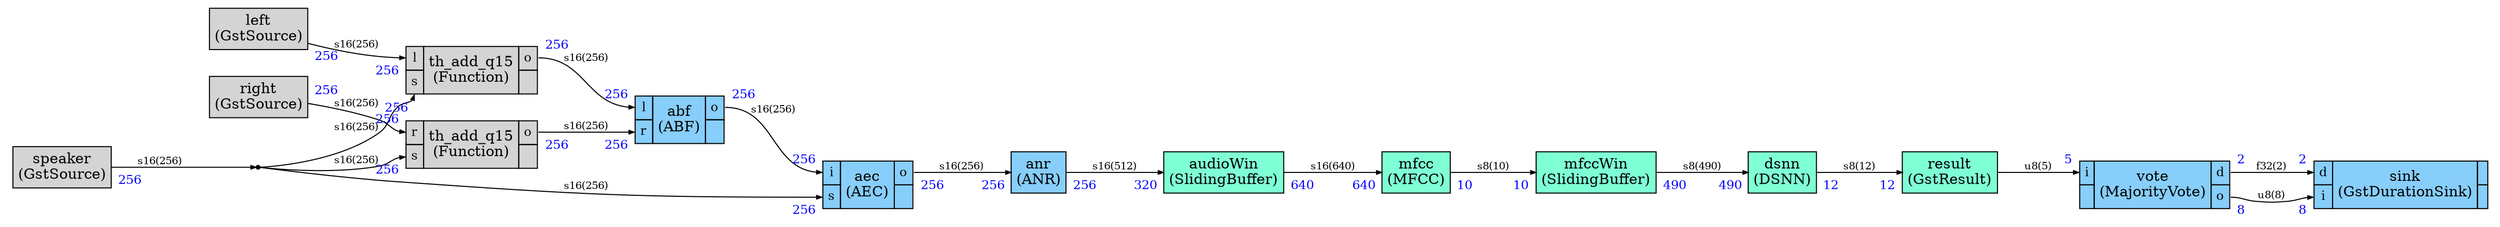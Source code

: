 



digraph structs {
    bgcolor = "white"
    node [shape=plaintext,color="black",fontcolor="black",fontname="Times-Roman"]
    rankdir=LR
    edge [arrowsize="0.5",color="black",fontcolor="black",fontname="Times-Roman"]



abf [label=<
<TABLE color="black" bgcolor="lightskyblue" BORDER="0" CELLBORDER="1" CELLSPACING="0" CELLPADDING="4">
  <TR>
    <TD PORT="l"><FONT POINT-SIZE="12.0" COLOR="black">l</FONT></TD>
    <TD ALIGN="CENTER" ROWSPAN="2"><FONT COLOR="black" POINT-SIZE="14.0">abf<BR/>(ABF)</FONT></TD>
    <TD PORT="o"><FONT POINT-SIZE="12.0" COLOR="black">o</FONT></TD>
  </TR>
<TR>
<TD PORT="r"><FONT POINT-SIZE="12.0" COLOR="black">r</FONT></TD>

 
<TD></TD></TR>

</TABLE>>];


aec [label=<
<TABLE color="black" bgcolor="lightskyblue" BORDER="0" CELLBORDER="1" CELLSPACING="0" CELLPADDING="4">
  <TR>
    <TD PORT="i"><FONT POINT-SIZE="12.0" COLOR="black">i</FONT></TD>
    <TD ALIGN="CENTER" ROWSPAN="2"><FONT COLOR="black" POINT-SIZE="14.0">aec<BR/>(AEC)</FONT></TD>
    <TD PORT="o"><FONT POINT-SIZE="12.0" COLOR="black">o</FONT></TD>
  </TR>
<TR>
<TD PORT="s"><FONT POINT-SIZE="12.0" COLOR="black">s</FONT></TD>

 
<TD></TD></TR>

</TABLE>>];

anr [label=<
<TABLE color="black" bgcolor="lightskyblue" BORDER="0" CELLBORDER="1" CELLSPACING="0" CELLPADDING="4">
  <TR>
    <TD ALIGN="CENTER" PORT="i"><FONT COLOR="black" POINT-SIZE="14.0">anr<BR/>(ANR)</FONT></TD>
  </TR>
</TABLE>>];

audioWin [label=<
<TABLE color="black" bgcolor="aquamarine" BORDER="0" CELLBORDER="1" CELLSPACING="0" CELLPADDING="4">
  <TR>
    <TD ALIGN="CENTER" PORT="i"><FONT COLOR="black" POINT-SIZE="14.0">audioWin<BR/>(SlidingBuffer)</FONT></TD>
  </TR>
</TABLE>>];

dsnn [label=<
<TABLE color="black" bgcolor="aquamarine" BORDER="0" CELLBORDER="1" CELLSPACING="0" CELLPADDING="4">
  <TR>
    <TD ALIGN="CENTER" PORT="i"><FONT COLOR="black" POINT-SIZE="14.0">dsnn<BR/>(DSNN)</FONT></TD>
  </TR>
</TABLE>>];

dup0 [shape=point,label="dup0"]

left [label=<
<TABLE color="black" bgcolor="gray83" BORDER="0" CELLBORDER="1" CELLSPACING="0" CELLPADDING="4">
  <TR>
    <TD ALIGN="CENTER" PORT="i"><FONT COLOR="black" POINT-SIZE="14.0">left<BR/>(GstSource)</FONT></TD>
  </TR>
</TABLE>>];

mfcc [label=<
<TABLE color="black" bgcolor="aquamarine" BORDER="0" CELLBORDER="1" CELLSPACING="0" CELLPADDING="4">
  <TR>
    <TD ALIGN="CENTER" PORT="i"><FONT COLOR="black" POINT-SIZE="14.0">mfcc<BR/>(MFCC)</FONT></TD>
  </TR>
</TABLE>>];

mfccWin [label=<
<TABLE color="black" bgcolor="aquamarine" BORDER="0" CELLBORDER="1" CELLSPACING="0" CELLPADDING="4">
  <TR>
    <TD ALIGN="CENTER" PORT="i"><FONT COLOR="black" POINT-SIZE="14.0">mfccWin<BR/>(SlidingBuffer)</FONT></TD>
  </TR>
</TABLE>>];

result [label=<
<TABLE color="black" bgcolor="aquamarine" BORDER="0" CELLBORDER="1" CELLSPACING="0" CELLPADDING="4">
  <TR>
    <TD ALIGN="CENTER" PORT="i"><FONT COLOR="black" POINT-SIZE="14.0">result<BR/>(GstResult)</FONT></TD>
  </TR>
</TABLE>>];

right [label=<
<TABLE color="black" bgcolor="gray83" BORDER="0" CELLBORDER="1" CELLSPACING="0" CELLPADDING="4">
  <TR>
    <TD ALIGN="CENTER" PORT="i"><FONT COLOR="black" POINT-SIZE="14.0">right<BR/>(GstSource)</FONT></TD>
  </TR>
</TABLE>>];


sink [label=<
<TABLE color="black" bgcolor="lightskyblue" BORDER="0" CELLBORDER="1" CELLSPACING="0" CELLPADDING="4">
  <TR>
    <TD PORT="d"><FONT POINT-SIZE="12.0" COLOR="black">d</FONT></TD>
    <TD ALIGN="CENTER" ROWSPAN="2"><FONT COLOR="black" POINT-SIZE="14.0">sink<BR/>(GstDurationSink)</FONT></TD>
    <TD></TD>
  </TR>
<TR>
<TD PORT="i"><FONT POINT-SIZE="12.0" COLOR="black">i</FONT></TD>

 
<TD></TD></TR>

</TABLE>>];

speaker [label=<
<TABLE color="black" bgcolor="gray83" BORDER="0" CELLBORDER="1" CELLSPACING="0" CELLPADDING="4">
  <TR>
    <TD ALIGN="CENTER" PORT="i"><FONT COLOR="black" POINT-SIZE="14.0">speaker<BR/>(GstSource)</FONT></TD>
  </TR>
</TABLE>>];


th_add_q151 [label=<
<TABLE color="black" bgcolor="gray83" BORDER="0" CELLBORDER="1" CELLSPACING="0" CELLPADDING="4">
  <TR>
    <TD PORT="l"><FONT POINT-SIZE="12.0" COLOR="black">l</FONT></TD>
    <TD ALIGN="CENTER" ROWSPAN="2"><FONT COLOR="black" POINT-SIZE="14.0">th_add_q15<BR/>(Function)</FONT></TD>
    <TD PORT="o"><FONT POINT-SIZE="12.0" COLOR="black">o</FONT></TD>
  </TR>
<TR>
<TD PORT="s"><FONT POINT-SIZE="12.0" COLOR="black">s</FONT></TD>

 
<TD></TD></TR>

</TABLE>>];


th_add_q152 [label=<
<TABLE color="black" bgcolor="gray83" BORDER="0" CELLBORDER="1" CELLSPACING="0" CELLPADDING="4">
  <TR>
    <TD PORT="r"><FONT POINT-SIZE="12.0" COLOR="black">r</FONT></TD>
    <TD ALIGN="CENTER" ROWSPAN="2"><FONT COLOR="black" POINT-SIZE="14.0">th_add_q15<BR/>(Function)</FONT></TD>
    <TD PORT="o"><FONT POINT-SIZE="12.0" COLOR="black">o</FONT></TD>
  </TR>
<TR>
<TD PORT="s"><FONT POINT-SIZE="12.0" COLOR="black">s</FONT></TD>

 
<TD></TD></TR>

</TABLE>>];


vote [label=<
<TABLE color="black" bgcolor="lightskyblue" BORDER="0" CELLBORDER="1" CELLSPACING="0" CELLPADDING="4">
  <TR>
    <TD PORT="i"><FONT POINT-SIZE="12.0" COLOR="black">i</FONT></TD>
    <TD ALIGN="CENTER" ROWSPAN="2"><FONT COLOR="black" POINT-SIZE="14.0">vote<BR/>(MajorityVote)</FONT></TD>
    <TD PORT="d"><FONT POINT-SIZE="12.0" COLOR="black">d</FONT></TD>
  </TR>
<TR>
 
<TD></TD>
<TD PORT="o"><FONT POINT-SIZE="12.0" COLOR="black">o</FONT></TD>
</TR>

</TABLE>>];



left:i -> th_add_q151:l [style="solid",color="black",fontsize="10.0",fontcolor="black",label=<s16(256)>
,headlabel=<<TABLE BORDER="0" CELLPADDING="4"><TR><TD><FONT COLOR="blue" POINT-SIZE="12.0" >256</FONT>
</TD></TR></TABLE>>
,taillabel=<<TABLE BORDER="0" CELLPADDING="4"><TR><TD><FONT COLOR="blue" POINT-SIZE="12.0" >256</FONT>
</TD></TR></TABLE>>]

right:i -> th_add_q152:r [style="solid",color="black",fontsize="10.0",fontcolor="black",label=<s16(256)>
,headlabel=<<TABLE BORDER="0" CELLPADDING="4"><TR><TD><FONT COLOR="blue" POINT-SIZE="12.0" >256</FONT>
</TD></TR></TABLE>>
,taillabel=<<TABLE BORDER="0" CELLPADDING="4"><TR><TD><FONT COLOR="blue" POINT-SIZE="12.0" >256</FONT>
</TD></TR></TABLE>>]

th_add_q151:o -> abf:l [style="solid",color="black",fontsize="10.0",fontcolor="black",label=<s16(256)>
,headlabel=<<TABLE BORDER="0" CELLPADDING="4"><TR><TD><FONT COLOR="blue" POINT-SIZE="12.0" >256</FONT>
</TD></TR></TABLE>>
,taillabel=<<TABLE BORDER="0" CELLPADDING="4"><TR><TD><FONT COLOR="blue" POINT-SIZE="12.0" >256</FONT>
</TD></TR></TABLE>>]

th_add_q152:o -> abf:r [style="solid",color="black",fontsize="10.0",fontcolor="black",label=<s16(256)>
,headlabel=<<TABLE BORDER="0" CELLPADDING="4"><TR><TD><FONT COLOR="blue" POINT-SIZE="12.0" >256</FONT>
</TD></TR></TABLE>>
,taillabel=<<TABLE BORDER="0" CELLPADDING="4"><TR><TD><FONT COLOR="blue" POINT-SIZE="12.0" >256</FONT>
</TD></TR></TABLE>>]

abf:o -> aec:i [style="solid",color="black",fontsize="10.0",fontcolor="black",label=<s16(256)>
,headlabel=<<TABLE BORDER="0" CELLPADDING="4"><TR><TD><FONT COLOR="blue" POINT-SIZE="12.0" >256</FONT>
</TD></TR></TABLE>>
,taillabel=<<TABLE BORDER="0" CELLPADDING="4"><TR><TD><FONT COLOR="blue" POINT-SIZE="12.0" >256</FONT>
</TD></TR></TABLE>>]

aec:o -> anr:i [style="solid",color="black",fontsize="10.0",fontcolor="black",label=<s16(256)>
,headlabel=<<TABLE BORDER="0" CELLPADDING="4"><TR><TD><FONT COLOR="blue" POINT-SIZE="12.0" >256</FONT>
</TD></TR></TABLE>>
,taillabel=<<TABLE BORDER="0" CELLPADDING="4"><TR><TD><FONT COLOR="blue" POINT-SIZE="12.0" >256</FONT>
</TD></TR></TABLE>>]

anr:i -> audioWin:i [style="solid",color="black",fontsize="10.0",fontcolor="black",label=<s16(512)>
,headlabel=<<TABLE BORDER="0" CELLPADDING="4"><TR><TD><FONT COLOR="blue" POINT-SIZE="12.0" >320</FONT>
</TD></TR></TABLE>>
,taillabel=<<TABLE BORDER="0" CELLPADDING="4"><TR><TD><FONT COLOR="blue" POINT-SIZE="12.0" >256</FONT>
</TD></TR></TABLE>>]

audioWin:i -> mfcc:i [style="solid",color="black",fontsize="10.0",fontcolor="black",label=<s16(640)>
,headlabel=<<TABLE BORDER="0" CELLPADDING="4"><TR><TD><FONT COLOR="blue" POINT-SIZE="12.0" >640</FONT>
</TD></TR></TABLE>>
,taillabel=<<TABLE BORDER="0" CELLPADDING="4"><TR><TD><FONT COLOR="blue" POINT-SIZE="12.0" >640</FONT>
</TD></TR></TABLE>>]

mfcc:i -> mfccWin:i [style="solid",color="black",fontsize="10.0",fontcolor="black",label=<s8(10)>
,headlabel=<<TABLE BORDER="0" CELLPADDING="4"><TR><TD><FONT COLOR="blue" POINT-SIZE="12.0" >10</FONT>
</TD></TR></TABLE>>
,taillabel=<<TABLE BORDER="0" CELLPADDING="4"><TR><TD><FONT COLOR="blue" POINT-SIZE="12.0" >10</FONT>
</TD></TR></TABLE>>]

mfccWin:i -> dsnn:i [style="solid",color="black",fontsize="10.0",fontcolor="black",label=<s8(490)>
,headlabel=<<TABLE BORDER="0" CELLPADDING="4"><TR><TD><FONT COLOR="blue" POINT-SIZE="12.0" >490</FONT>
</TD></TR></TABLE>>
,taillabel=<<TABLE BORDER="0" CELLPADDING="4"><TR><TD><FONT COLOR="blue" POINT-SIZE="12.0" >490</FONT>
</TD></TR></TABLE>>]

dsnn:i -> result:i [style="solid",color="black",fontsize="10.0",fontcolor="black",label=<s8(12)>
,headlabel=<<TABLE BORDER="0" CELLPADDING="4"><TR><TD><FONT COLOR="blue" POINT-SIZE="12.0" >12</FONT>
</TD></TR></TABLE>>
,taillabel=<<TABLE BORDER="0" CELLPADDING="4"><TR><TD><FONT COLOR="blue" POINT-SIZE="12.0" >12</FONT>
</TD></TR></TABLE>>]

result:i -> vote:i [style="solid",color="black",fontsize="10.0",fontcolor="black",label=<u8(5)>
,headlabel=<<TABLE BORDER="0" CELLPADDING="4"><TR><TD><FONT COLOR="blue" POINT-SIZE="12.0" >5</FONT>
</TD></TR></TABLE>>
]

vote:o -> sink:i [style="solid",color="black",fontsize="10.0",fontcolor="black",label=<u8(8)>
,headlabel=<<TABLE BORDER="0" CELLPADDING="4"><TR><TD><FONT COLOR="blue" POINT-SIZE="12.0" >8</FONT>
</TD></TR></TABLE>>
,taillabel=<<TABLE BORDER="0" CELLPADDING="4"><TR><TD><FONT COLOR="blue" POINT-SIZE="12.0" >8</FONT>
</TD></TR></TABLE>>]

vote:d -> sink:d [style="solid",color="black",fontsize="10.0",fontcolor="black",label=<f32(2)>
,headlabel=<<TABLE BORDER="0" CELLPADDING="4"><TR><TD><FONT COLOR="blue" POINT-SIZE="12.0" >2</FONT>
</TD></TR></TABLE>>
,taillabel=<<TABLE BORDER="0" CELLPADDING="4"><TR><TD><FONT COLOR="blue" POINT-SIZE="12.0" >2</FONT>
</TD></TR></TABLE>>]

speaker:i ->  
dup0 [style="solid",color="black",fontsize="10.0",fontcolor="black",label=<s16(256)>

,taillabel=<<TABLE BORDER="0" CELLPADDING="4"><TR><TD><FONT COLOR="blue" POINT-SIZE="12.0" >256</FONT>
</TD></TR></TABLE>>]

 
dup0 -> th_add_q151:s [style="solid",color="black",fontsize="10.0",fontcolor="black",label=<s16(256)>
,headlabel=<<TABLE BORDER="0" CELLPADDING="4"><TR><TD><FONT COLOR="blue" POINT-SIZE="12.0" >256</FONT>
</TD></TR></TABLE>>
]

 
dup0 -> th_add_q152:s [style="solid",color="black",fontsize="10.0",fontcolor="black",label=<s16(256)>
,headlabel=<<TABLE BORDER="0" CELLPADDING="4"><TR><TD><FONT COLOR="blue" POINT-SIZE="12.0" >256</FONT>
</TD></TR></TABLE>>
]

 
dup0 -> aec:s [style="solid",color="black",fontsize="10.0",fontcolor="black",label=<s16(256)>
,headlabel=<<TABLE BORDER="0" CELLPADDING="4"><TR><TD><FONT COLOR="blue" POINT-SIZE="12.0" >256</FONT>
</TD></TR></TABLE>>
]


}
